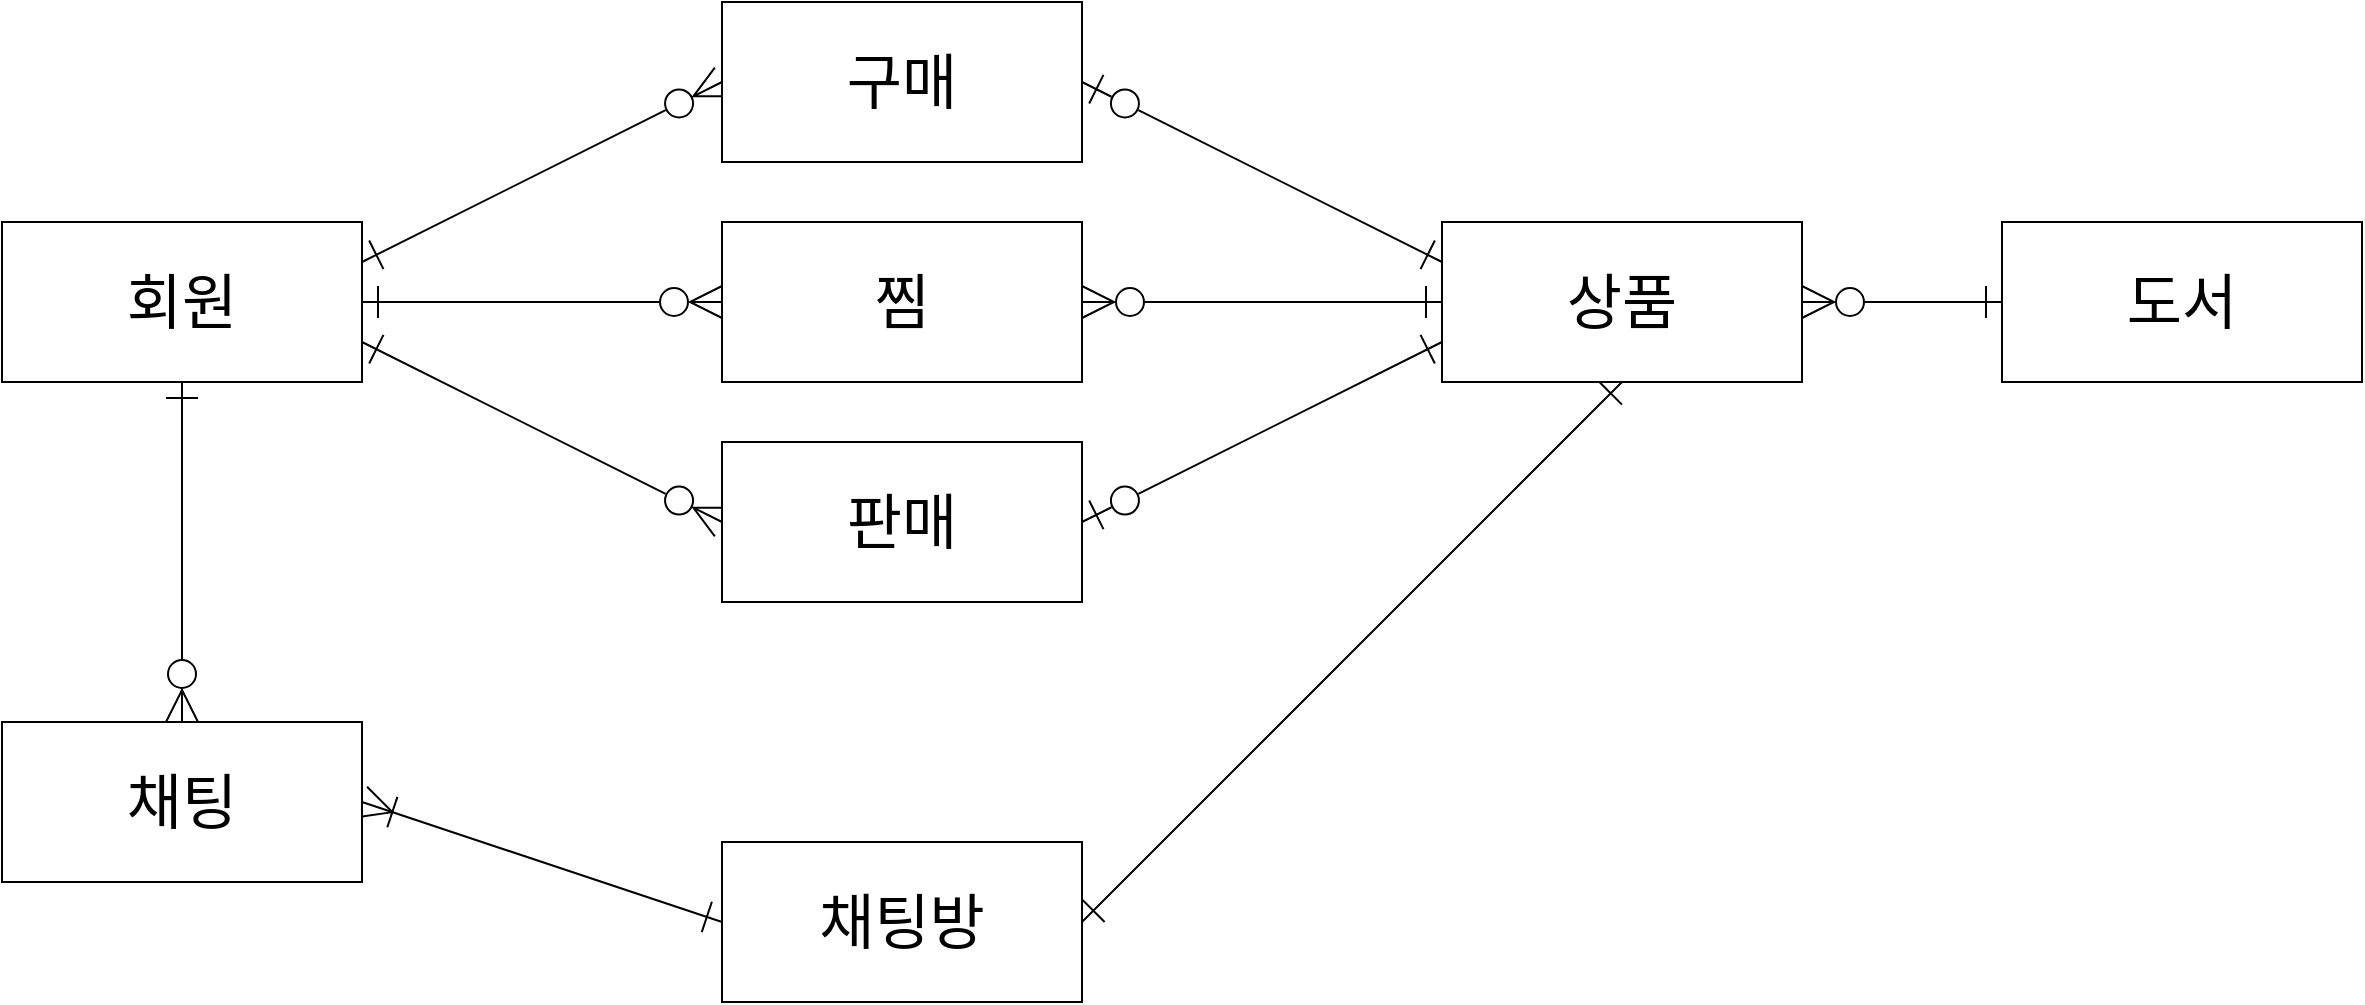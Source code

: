 <mxfile version="17.2.4" type="device"><diagram id="RonSHK9g8Iw-fWDJOm-e" name="Page-1"><mxGraphModel dx="1422" dy="-137" grid="1" gridSize="10" guides="1" tooltips="1" connect="1" arrows="1" fold="1" page="1" pageScale="1" pageWidth="1600" pageHeight="900" math="0" shadow="0"><root><mxCell id="0"/><mxCell id="1" parent="0"/><mxCell id="Vkfanlf9IMctYydA_BW_-3" value="" style="rounded=0;orthogonalLoop=1;jettySize=auto;html=1;fontSize=30;endArrow=ERzeroToMany;endFill=0;endSize=14;startArrow=ERone;startFill=0;startSize=14;exitX=1;exitY=0.25;exitDx=0;exitDy=0;entryX=0;entryY=0.5;entryDx=0;entryDy=0;" parent="1" source="Vkfanlf9IMctYydA_BW_-1" target="Vkfanlf9IMctYydA_BW_-2" edge="1"><mxGeometry relative="1" as="geometry"/></mxCell><mxCell id="Vkfanlf9IMctYydA_BW_-7" value="" style="rounded=0;orthogonalLoop=1;jettySize=auto;html=1;fontSize=30;endArrow=ERzeroToMany;endFill=0;endSize=14;startArrow=ERone;startFill=0;startSize=14;entryX=0;entryY=0.5;entryDx=0;entryDy=0;exitX=1;exitY=0.75;exitDx=0;exitDy=0;" parent="1" source="Vkfanlf9IMctYydA_BW_-1" target="Vkfanlf9IMctYydA_BW_-6" edge="1"><mxGeometry relative="1" as="geometry"/></mxCell><mxCell id="Vkfanlf9IMctYydA_BW_-10" value="" style="edgeStyle=orthogonalEdgeStyle;rounded=0;orthogonalLoop=1;jettySize=auto;html=1;fontSize=30;endArrow=ERzeroToMany;endFill=0;endSize=14;startArrow=ERone;startFill=0;startSize=14;" parent="1" source="Vkfanlf9IMctYydA_BW_-1" target="Vkfanlf9IMctYydA_BW_-26" edge="1"><mxGeometry relative="1" as="geometry"><mxPoint x="270" y="1320" as="targetPoint"/></mxGeometry></mxCell><mxCell id="Vkfanlf9IMctYydA_BW_-12" value="" style="edgeStyle=orthogonalEdgeStyle;rounded=0;orthogonalLoop=1;jettySize=auto;html=1;fontSize=30;startArrow=ERone;startFill=0;endArrow=ERzeroToMany;endFill=0;startSize=14;endSize=14;" parent="1" source="Vkfanlf9IMctYydA_BW_-1" target="Vkfanlf9IMctYydA_BW_-11" edge="1"><mxGeometry relative="1" as="geometry"/></mxCell><mxCell id="Vkfanlf9IMctYydA_BW_-1" value="&lt;font style=&quot;font-size: 30px&quot;&gt;회원&lt;/font&gt;" style="rounded=0;whiteSpace=wrap;html=1;" parent="1" vertex="1"><mxGeometry x="180" y="1170" width="180" height="80" as="geometry"/></mxCell><mxCell id="Vkfanlf9IMctYydA_BW_-20" style="rounded=0;orthogonalLoop=1;jettySize=auto;html=1;fontSize=30;startArrow=ERzeroToOne;startFill=0;endArrow=ERone;endFill=0;startSize=14;endSize=14;exitX=1;exitY=0.5;exitDx=0;exitDy=0;entryX=0;entryY=0.25;entryDx=0;entryDy=0;" parent="1" source="Vkfanlf9IMctYydA_BW_-2" target="Vkfanlf9IMctYydA_BW_-13" edge="1"><mxGeometry relative="1" as="geometry"/></mxCell><mxCell id="Vkfanlf9IMctYydA_BW_-2" value="&lt;span style=&quot;font-size: 30px&quot;&gt;구매&lt;/span&gt;" style="rounded=0;whiteSpace=wrap;html=1;" parent="1" vertex="1"><mxGeometry x="540" y="1060" width="180" height="80" as="geometry"/></mxCell><mxCell id="Vkfanlf9IMctYydA_BW_-19" style="rounded=0;orthogonalLoop=1;jettySize=auto;html=1;fontSize=30;startArrow=ERzeroToOne;startFill=0;endArrow=ERone;endFill=0;startSize=14;endSize=14;exitX=1;exitY=0.5;exitDx=0;exitDy=0;entryX=0;entryY=0.75;entryDx=0;entryDy=0;" parent="1" source="Vkfanlf9IMctYydA_BW_-6" target="Vkfanlf9IMctYydA_BW_-13" edge="1"><mxGeometry relative="1" as="geometry"/></mxCell><mxCell id="Vkfanlf9IMctYydA_BW_-6" value="&lt;font style=&quot;font-size: 30px&quot;&gt;판매&lt;/font&gt;" style="rounded=0;whiteSpace=wrap;html=1;" parent="1" vertex="1"><mxGeometry x="540" y="1280" width="180" height="80" as="geometry"/></mxCell><mxCell id="Vkfanlf9IMctYydA_BW_-14" value="" style="edgeStyle=orthogonalEdgeStyle;rounded=0;orthogonalLoop=1;jettySize=auto;html=1;fontSize=30;startArrow=ERzeroToMany;startFill=0;endArrow=ERone;endFill=0;startSize=14;endSize=14;" parent="1" source="Vkfanlf9IMctYydA_BW_-11" target="Vkfanlf9IMctYydA_BW_-13" edge="1"><mxGeometry relative="1" as="geometry"/></mxCell><mxCell id="Vkfanlf9IMctYydA_BW_-11" value="&lt;span style=&quot;font-size: 30px&quot;&gt;찜&lt;/span&gt;" style="rounded=0;whiteSpace=wrap;html=1;" parent="1" vertex="1"><mxGeometry x="540" y="1170" width="180" height="80" as="geometry"/></mxCell><mxCell id="Vkfanlf9IMctYydA_BW_-18" value="" style="edgeStyle=orthogonalEdgeStyle;rounded=0;orthogonalLoop=1;jettySize=auto;html=1;fontSize=30;startArrow=ERzeroToMany;startFill=0;endArrow=ERone;endFill=0;startSize=14;endSize=14;" parent="1" source="Vkfanlf9IMctYydA_BW_-13" target="Vkfanlf9IMctYydA_BW_-17" edge="1"><mxGeometry relative="1" as="geometry"/></mxCell><mxCell id="Vkfanlf9IMctYydA_BW_-13" value="&lt;span style=&quot;font-size: 30px&quot;&gt;상품&lt;/span&gt;" style="rounded=0;whiteSpace=wrap;html=1;" parent="1" vertex="1"><mxGeometry x="900" y="1170" width="180" height="80" as="geometry"/></mxCell><mxCell id="Vkfanlf9IMctYydA_BW_-17" value="&lt;span style=&quot;font-size: 30px&quot;&gt;도서&lt;/span&gt;" style="rounded=0;whiteSpace=wrap;html=1;" parent="1" vertex="1"><mxGeometry x="1180" y="1170" width="180" height="80" as="geometry"/></mxCell><mxCell id="Vkfanlf9IMctYydA_BW_-27" value="" style="edgeStyle=none;rounded=0;orthogonalLoop=1;jettySize=auto;html=1;fontSize=20;startArrow=ERone;startFill=0;endArrow=ERoneToMany;endFill=0;startSize=14;endSize=14;exitX=0;exitY=0.5;exitDx=0;exitDy=0;entryX=1;entryY=0.5;entryDx=0;entryDy=0;" parent="1" source="Vkfanlf9IMctYydA_BW_-23" target="Vkfanlf9IMctYydA_BW_-26" edge="1"><mxGeometry relative="1" as="geometry"/></mxCell><mxCell id="438dzZVOz3ulEx4r5kc1-2" style="rounded=0;orthogonalLoop=1;jettySize=auto;html=1;startArrow=ERone;startFill=0;endArrow=ERone;endFill=0;targetPerimeterSpacing=0;strokeWidth=1;endSize=14;startSize=14;exitX=1;exitY=0.5;exitDx=0;exitDy=0;entryX=0.5;entryY=1;entryDx=0;entryDy=0;" edge="1" parent="1" source="Vkfanlf9IMctYydA_BW_-23" target="Vkfanlf9IMctYydA_BW_-13"><mxGeometry relative="1" as="geometry"/></mxCell><mxCell id="Vkfanlf9IMctYydA_BW_-23" value="&lt;span style=&quot;font-size: 30px&quot;&gt;채팅방&lt;/span&gt;" style="rounded=0;whiteSpace=wrap;html=1;" parent="1" vertex="1"><mxGeometry x="540" y="1480" width="180" height="80" as="geometry"/></mxCell><mxCell id="Vkfanlf9IMctYydA_BW_-26" value="&lt;span style=&quot;font-size: 30px&quot;&gt;채팅&lt;/span&gt;" style="rounded=0;whiteSpace=wrap;html=1;" parent="1" vertex="1"><mxGeometry x="180" y="1420" width="180" height="80" as="geometry"/></mxCell></root></mxGraphModel></diagram></mxfile>